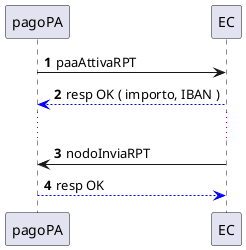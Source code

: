 @startuml
autonumber

participant pagopa as "pagoPA"
participant ec as "EC"


pagopa -> ec : paaAttivaRPT 
ec -[#blue]-> pagopa : resp OK ( importo, IBAN )
...

ec -> pagopa : nodoInviaRPT 
pagopa -[#blue]-> ec : resp OK

@enduml